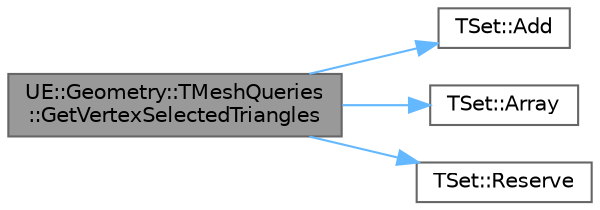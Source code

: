 digraph "UE::Geometry::TMeshQueries::GetVertexSelectedTriangles"
{
 // INTERACTIVE_SVG=YES
 // LATEX_PDF_SIZE
  bgcolor="transparent";
  edge [fontname=Helvetica,fontsize=10,labelfontname=Helvetica,labelfontsize=10];
  node [fontname=Helvetica,fontsize=10,shape=box,height=0.2,width=0.4];
  rankdir="LR";
  Node1 [id="Node000001",label="UE::Geometry::TMeshQueries\l::GetVertexSelectedTriangles",height=0.2,width=0.4,color="gray40", fillcolor="grey60", style="filled", fontcolor="black",tooltip="Get triangles that contain at least on vertex in the Vertices array."];
  Node1 -> Node2 [id="edge1_Node000001_Node000002",color="steelblue1",style="solid",tooltip=" "];
  Node2 [id="Node000002",label="TSet::Add",height=0.2,width=0.4,color="grey40", fillcolor="white", style="filled",URL="$d5/d15/classTSet.html#a05039d1023441fe5b0cc3f3d7476afdc",tooltip="Adds an element to the set."];
  Node1 -> Node3 [id="edge2_Node000001_Node000003",color="steelblue1",style="solid",tooltip=" "];
  Node3 [id="Node000003",label="TSet::Array",height=0.2,width=0.4,color="grey40", fillcolor="white", style="filled",URL="$d5/d15/classTSet.html#ad3a9ace1c9cb58ccefa6ccfe51abca2b",tooltip=" "];
  Node1 -> Node4 [id="edge3_Node000001_Node000004",color="steelblue1",style="solid",tooltip=" "];
  Node4 [id="Node000004",label="TSet::Reserve",height=0.2,width=0.4,color="grey40", fillcolor="white", style="filled",URL="$d5/d15/classTSet.html#aaaacdfac42423bbd0a700754e46b6b63",tooltip="Preallocates enough memory to contain Number elements."];
}
